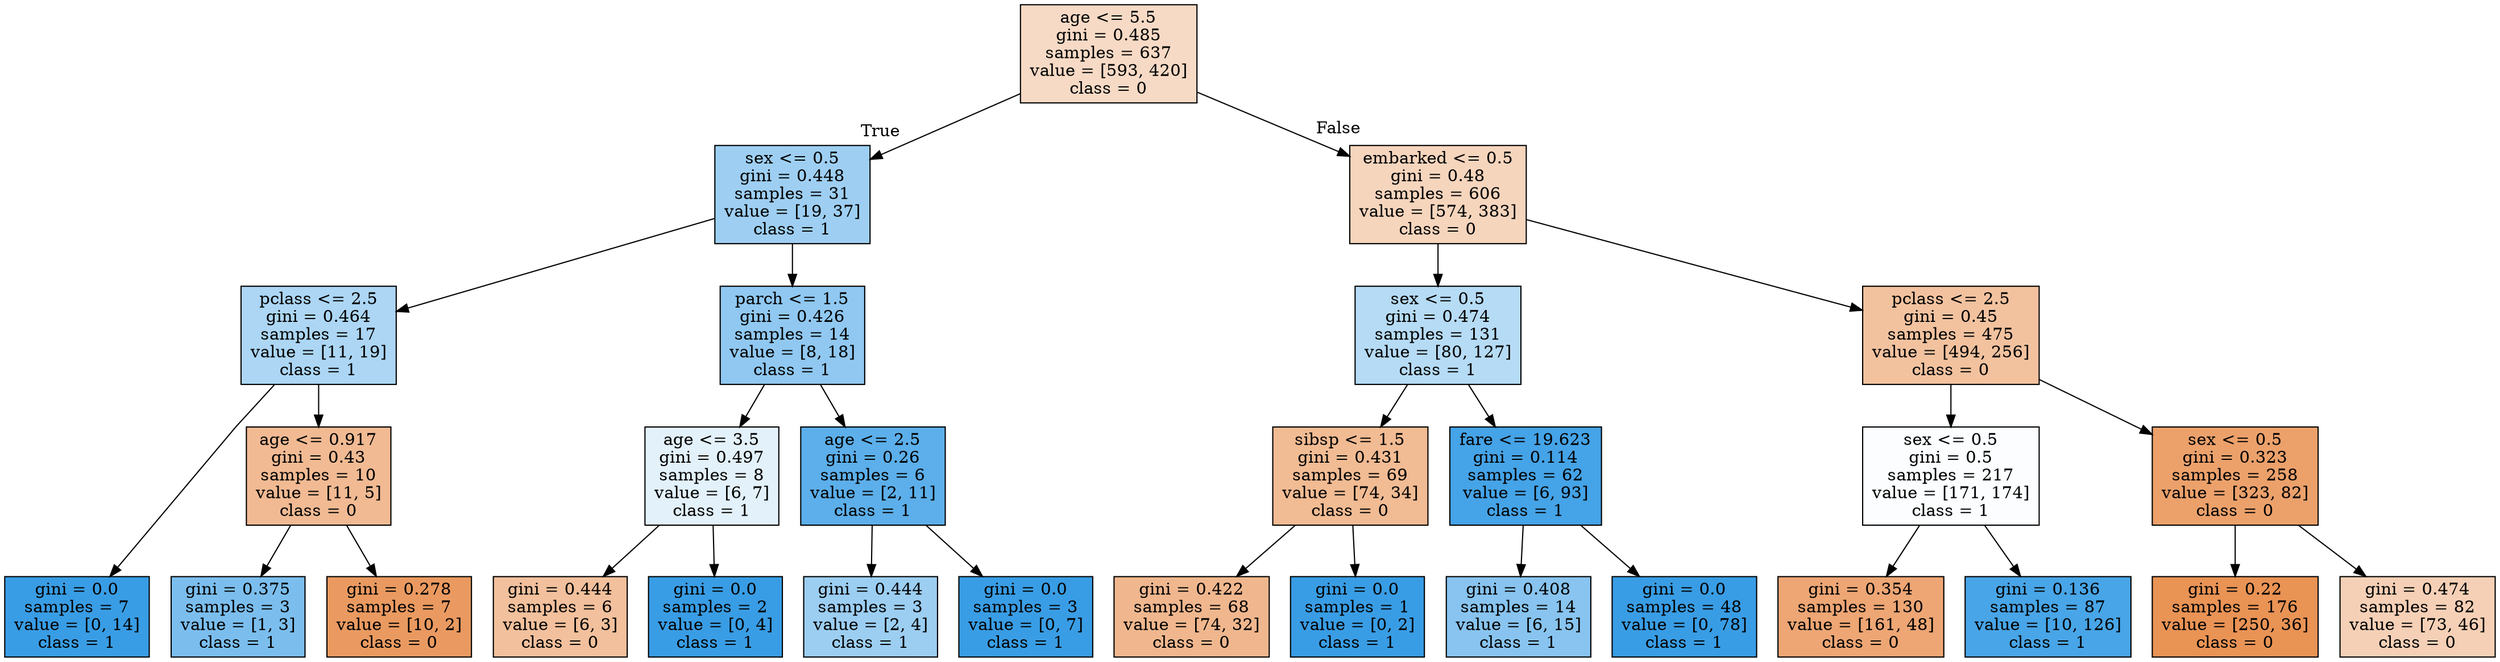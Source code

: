 digraph Tree {
node [shape=box, style="filled", color="black"] ;
graph [ranksep=equally, splines=polyline] ;
0 [label="age <= 5.5\ngini = 0.485\nsamples = 637\nvalue = [593, 420]\nclass = 0", fillcolor="#e581394a"] ;
1 [label="sex <= 0.5\ngini = 0.448\nsamples = 31\nvalue = [19, 37]\nclass = 1", fillcolor="#399de57c"] ;
0 -> 1 [labeldistance=2.5, labelangle=45, headlabel="True"] ;
2 [label="pclass <= 2.5\ngini = 0.464\nsamples = 17\nvalue = [11, 19]\nclass = 1", fillcolor="#399de56b"] ;
1 -> 2 ;
3 [label="gini = 0.0\nsamples = 7\nvalue = [0, 14]\nclass = 1", fillcolor="#399de5ff"] ;
2 -> 3 ;
4 [label="age <= 0.917\ngini = 0.43\nsamples = 10\nvalue = [11, 5]\nclass = 0", fillcolor="#e581398b"] ;
2 -> 4 ;
5 [label="gini = 0.375\nsamples = 3\nvalue = [1, 3]\nclass = 1", fillcolor="#399de5aa"] ;
4 -> 5 ;
6 [label="gini = 0.278\nsamples = 7\nvalue = [10, 2]\nclass = 0", fillcolor="#e58139cc"] ;
4 -> 6 ;
7 [label="parch <= 1.5\ngini = 0.426\nsamples = 14\nvalue = [8, 18]\nclass = 1", fillcolor="#399de58e"] ;
1 -> 7 ;
8 [label="age <= 3.5\ngini = 0.497\nsamples = 8\nvalue = [6, 7]\nclass = 1", fillcolor="#399de524"] ;
7 -> 8 ;
9 [label="gini = 0.444\nsamples = 6\nvalue = [6, 3]\nclass = 0", fillcolor="#e581397f"] ;
8 -> 9 ;
10 [label="gini = 0.0\nsamples = 2\nvalue = [0, 4]\nclass = 1", fillcolor="#399de5ff"] ;
8 -> 10 ;
11 [label="age <= 2.5\ngini = 0.26\nsamples = 6\nvalue = [2, 11]\nclass = 1", fillcolor="#399de5d1"] ;
7 -> 11 ;
12 [label="gini = 0.444\nsamples = 3\nvalue = [2, 4]\nclass = 1", fillcolor="#399de57f"] ;
11 -> 12 ;
13 [label="gini = 0.0\nsamples = 3\nvalue = [0, 7]\nclass = 1", fillcolor="#399de5ff"] ;
11 -> 13 ;
14 [label="embarked <= 0.5\ngini = 0.48\nsamples = 606\nvalue = [574, 383]\nclass = 0", fillcolor="#e5813955"] ;
0 -> 14 [labeldistance=2.5, labelangle=-45, headlabel="False"] ;
15 [label="sex <= 0.5\ngini = 0.474\nsamples = 131\nvalue = [80, 127]\nclass = 1", fillcolor="#399de55e"] ;
14 -> 15 ;
16 [label="sibsp <= 1.5\ngini = 0.431\nsamples = 69\nvalue = [74, 34]\nclass = 0", fillcolor="#e581398a"] ;
15 -> 16 ;
17 [label="gini = 0.422\nsamples = 68\nvalue = [74, 32]\nclass = 0", fillcolor="#e5813991"] ;
16 -> 17 ;
18 [label="gini = 0.0\nsamples = 1\nvalue = [0, 2]\nclass = 1", fillcolor="#399de5ff"] ;
16 -> 18 ;
19 [label="fare <= 19.623\ngini = 0.114\nsamples = 62\nvalue = [6, 93]\nclass = 1", fillcolor="#399de5ef"] ;
15 -> 19 ;
20 [label="gini = 0.408\nsamples = 14\nvalue = [6, 15]\nclass = 1", fillcolor="#399de599"] ;
19 -> 20 ;
21 [label="gini = 0.0\nsamples = 48\nvalue = [0, 78]\nclass = 1", fillcolor="#399de5ff"] ;
19 -> 21 ;
22 [label="pclass <= 2.5\ngini = 0.45\nsamples = 475\nvalue = [494, 256]\nclass = 0", fillcolor="#e581397b"] ;
14 -> 22 ;
23 [label="sex <= 0.5\ngini = 0.5\nsamples = 217\nvalue = [171, 174]\nclass = 1", fillcolor="#399de504"] ;
22 -> 23 ;
24 [label="gini = 0.354\nsamples = 130\nvalue = [161, 48]\nclass = 0", fillcolor="#e58139b3"] ;
23 -> 24 ;
25 [label="gini = 0.136\nsamples = 87\nvalue = [10, 126]\nclass = 1", fillcolor="#399de5eb"] ;
23 -> 25 ;
26 [label="sex <= 0.5\ngini = 0.323\nsamples = 258\nvalue = [323, 82]\nclass = 0", fillcolor="#e58139be"] ;
22 -> 26 ;
27 [label="gini = 0.22\nsamples = 176\nvalue = [250, 36]\nclass = 0", fillcolor="#e58139da"] ;
26 -> 27 ;
28 [label="gini = 0.474\nsamples = 82\nvalue = [73, 46]\nclass = 0", fillcolor="#e581395e"] ;
26 -> 28 ;
{rank=same ; 0} ;
{rank=same ; 1; 14} ;
{rank=same ; 2; 7; 15; 22} ;
{rank=same ; 4; 8; 11; 16; 19; 23; 26} ;
{rank=same ; 3; 5; 6; 9; 10; 12; 13; 17; 18; 20; 21; 24; 25; 27; 28} ;
}